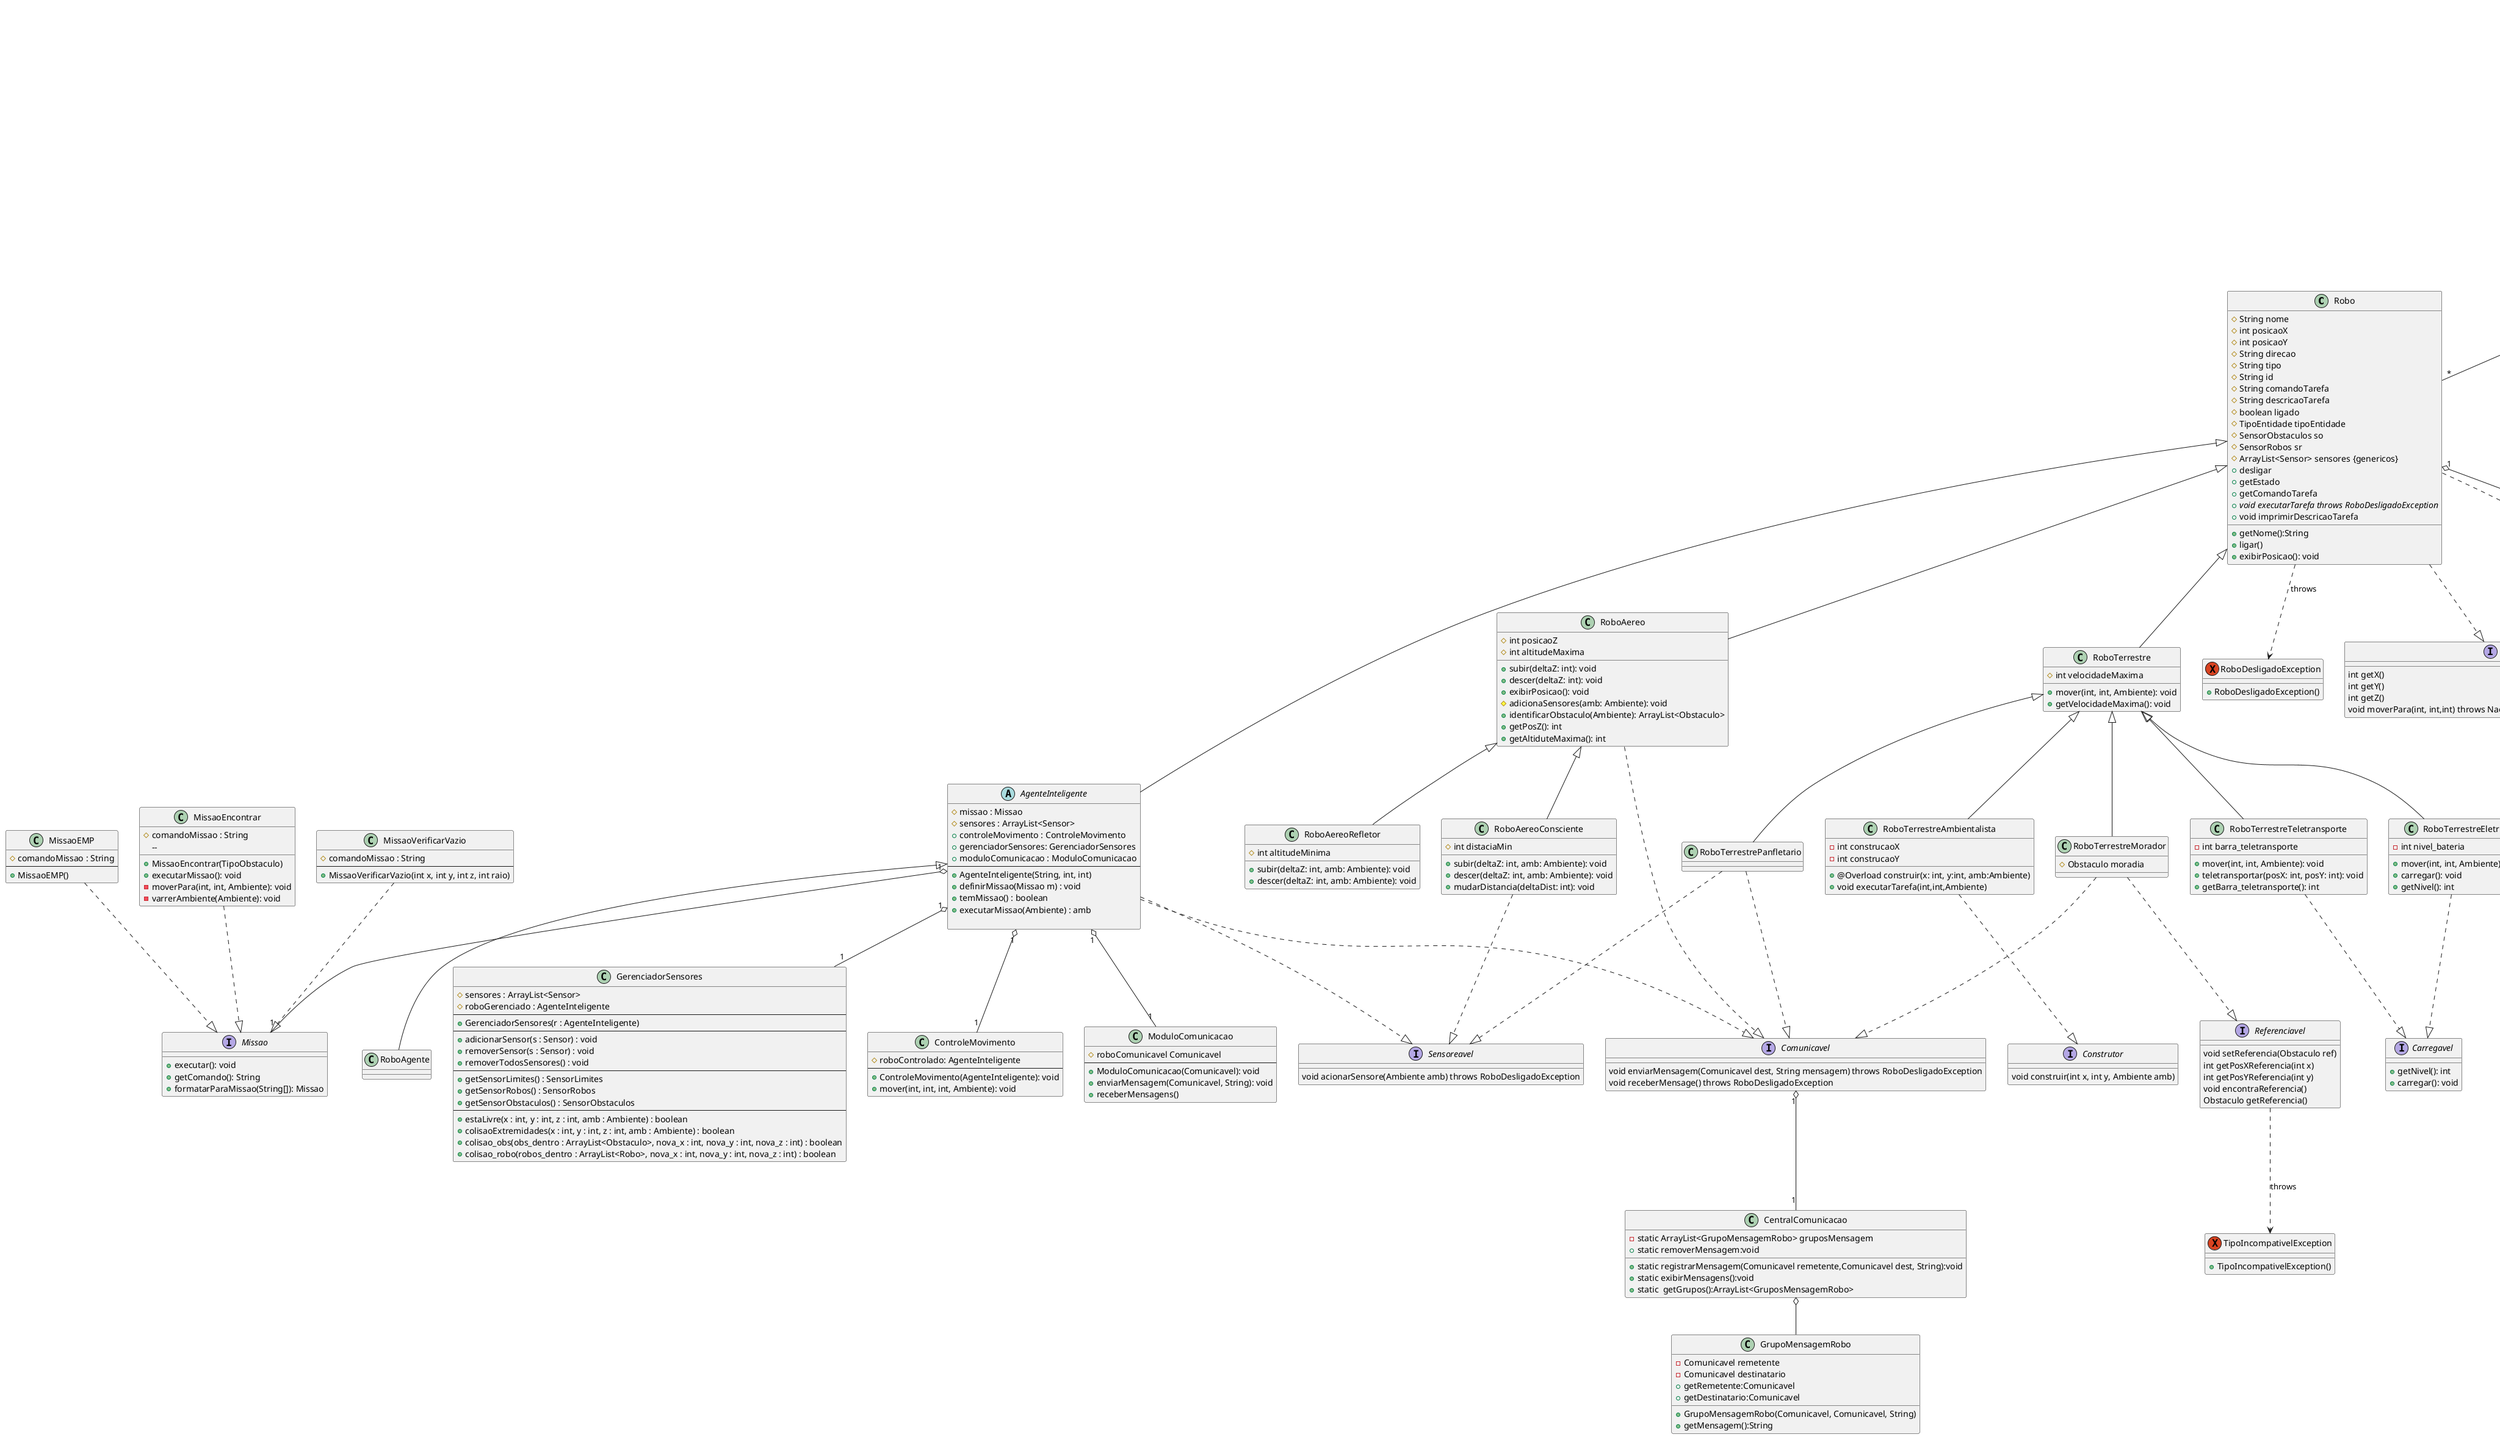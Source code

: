 @startuml
' Skin parameters for a modern look
'!theme carbon-gray

' General styling for a cleaner look


class Robo {
  #String nome
  #int posicaoX
  #int posicaoY
  #String direcao
  #String tipo
  #String id
  #String comandoTarefa
  #String descricaoTarefa
  #boolean ligado 
  #TipoEntidade tipoEntidade
  #SensorObstaculos so 
  #SensorRobos sr
  #ArrayList<Sensor> sensores {genericos}
  +getNome():String
  +ligar()
  +desligar
  +getEstado
  +getComandoTarefa
  +{abstract} void executarTarefa throws RoboDesligadoException
  +void imprimirDescricaoTarefa
  +exibirPosicao(): void
}
class RoboTerrestre {
    #int velocidadeMaxima
    +mover(int, int, Ambiente): void
    +getVelocidadeMaxima(): void
}
class RoboTerrestreEletrico {
    -int nivel_bateria
    +mover(int, int, Ambiente): void
    +carregar(): void
    +getNivel(): int
}
class RoboTerrestreTeletransporte {
    -int barra_teletransporte
    +mover(int, int, Ambiente): void
    +teletransportar(posX: int, posY: int): void
    +getBarra_teletransporte(): int
}
class RoboTerrestreAmbientalista {
    -int construcaoX
    -int construcaoY
    +@Overload construir(x: int, y:int, amb:Ambiente)
    +void executarTarefa(int,int,Ambiente)
}
class RoboTerrestreMorador {
    #Obstaculo moradia
}
class RoboTerrestrePanfletario {

}
class RoboAereo {
    #int posicaoZ
    #int altitudeMaxima
    +subir(deltaZ: int): void
    +descer(deltaZ: int): void
    +exibirPosicao(): void
    #adicionaSensores(amb: Ambiente): void
    +identificarObstaculo(Ambiente): ArrayList<Obstaculo>
    +getPosZ(): int
    +getAltiduteMaxima(): int
}
class RoboAereoConsciente {
    #int distaciaMin
    +subir(deltaZ: int, amb: Ambiente): void
    +descer(deltaZ: int, amb: Ambiente): void
    +mudarDistancia(deltaDist: int): void
}
class RoboAereoRefletor {
    #int altitudeMinima
    +subir(deltaZ: int, amb: Ambiente): void
    +descer(deltaZ: int, amb: Ambiente): void
}
abstract AgenteInteligente {
    # missao : Missao
    # sensores : ArrayList<Sensor>
    + controleMovimento : ControleMovimento
    + gerenciadorSensores: GerenciadorSensores
    + moduloComunicacao : ModuloComunicacao
    --
    + AgenteInteligente(String, int, int)
    + definirMissao(Missao m) : void
    + temMissao() : boolean
    + executarMissao(Ambiente) : amb

}
class RoboAgente {

}
abstract class Sensor {
    #double raio
    +{abstract} monitorar(amb: Ambiente, posX: int, posY: int, posZ: int): void
    +getRaio(): double
}
class SensorRobos {
    #ArrayList<Robo> robos_dentro
    +monitorar(amb: Ambiente, posX: int, posY: int, posZ: int): void
    +dentro_do_raio(posX: int, posY: int, posZ: int, robo: Robo, raio: double): boolean
    +getRobos_dentro(Ambiente): ArrayList<Robo>
}
class SensorObstaculos {
    #ArrayList<Obstaculo> obstaculos_dentro
    +monitorar(Ambiente amb, int posX, int posY, int posZ): void
    #dentro_do_raio(Obstaculo obs, int posX, int posY, int posZ): boolean
    #menor_dist(posX: int, posY: int, obs: Obstaculo): double
    +getObstaculos_dentro(Ambiente): ArrayList<Obstaculo>
}
class SensorLimites {
    +monitorar(Ambiente amb, int posX, int posY, int posZ): void
    +estaDentroDosLimites(Ambiente, amb, int x, int y, int z): boolean
}
class Ambiente {
   -int largura
   -int comprimento
   -int altura
   -ArrayList<Entidades> entidades
   -TipoEntidade[][][] mapa
   -ArrayList<Obstaculo> obstaculos
   +adicionarEntidade(ent: Entidade) throws EntidadeInvalidaException: void
   +removerEntidade(e: Entidade): void
   +getEntidades(): ArrayList<Entidade>
   +dentroDosLimites(x: int, y: int, z:int):boolean
   +estaOcupado(x:int,y:int,z:int):boolean
   +moverEntidade(e:Entidade):void
   +executarSensore(roboSensoreavel: Sensoreavel):void
   +verificarColisoes() throws ColisaoException: void
   +visualizarAmbiente():void
   +getAltura(): int
   +imprimirDimensoes(): void
   +inicializarmapa():void

}
class Obstaculo {
    -int posicaoX1
    -int posicaoX2
    -int posicaoY1
    -int posicaoY2
    -int altura
    -int centroX
    -int centroY 
    -TipoObstaculo tipo
    +exibirObstaculo(): void
    +getPosicaoX1(): int
    +getPosicaoX2(): int
    +getPosicaoY1(): int
    +getPosicaoY2(): int
    +getAltura(): int
    +getTipo(): TipoObstaculo
}
class CentralComunicacao {
    -static ArrayList<GrupoMensagemRobo> gruposMensagem
    +static registrarMensagem(Comunicavel remetente,Comunicavel dest, String):void
    +static exibirMensagens():void 
    +static  getGrupos():ArrayList<GruposMensagemRobo>
    +static removerMensagem:void 
}
class GrupoMensagemRobo {
    -Comunicavel remetente
    -Comunicavel destinatario
    +GrupoMensagemRobo(Comunicavel, Comunicavel, String)
    +getRemetente:Comunicavel 
    +getDestinatario:Comunicavel 
    +getMensagem():String 
}
class GerenciadorSensores {
    # sensores : ArrayList<Sensor>
    # roboGerenciado : AgenteInteligente
    --
    + GerenciadorSensores(r : AgenteInteligente)
    --
    + adicionarSensor(s : Sensor) : void
    + removerSensor(s : Sensor) : void
    + removerTodosSensores() : void
    --
    + getSensorLimites() : SensorLimites
    + getSensorRobos() : SensorRobos
    + getSensorObstaculos() : SensorObstaculos
    --
    + estaLivre(x : int, y : int, z : int, amb : Ambiente) : boolean
    + colisaoExtremidades(x : int, y : int, z : int, amb : Ambiente) : boolean
    + colisao_obs(obs_dentro : ArrayList<Obstaculo>, nova_x : int, nova_y : int, nova_z : int) : boolean
    + colisao_robo(robos_dentro : ArrayList<Robo>, nova_x : int, nova_y : int, nova_z : int) : boolean
}
class ControleMovimento {
    #roboControlado: AgenteInteligente
    --
    + ControleMovimento(AgenteInteligente): void
    + mover(int, int, int, Ambiente): void
}
class ModuloComunicacao {
    # roboComunicavel Comunicavel
    --
    + ModuloComunicacao(Comunicavel): void
    + enviarMensagem(Comunicavel, String): void
    + receberMensagens()
}

interface Missao {
    + executar(): void
    + getComando(): String
    + formatarParaMissao(String[]): Missao
}
class MissaoEMP{
    # comandoMissao : String
    --
    + MissaoEMP()
}
class MissaoEncontrar{
    # comandoMissao : String
    -- 
    + MissaoEncontrar(TipoObstaculo)
    + executarMissao(): void
    - moverPara(int, int, Ambiente): void
    - varrerAmbiente(Ambiente): void
}
class MissaoVerificarVazio{
    # comandoMissao : String
    --
    + MissaoVerificarVazio(int x, int y, int z, int raio)
}


enum TipoObstaculo {
    MURO,
    MEGAMURO,
    ARVORE,
    ARBUSTO,
    PREDIO;
}
enum TipoEntidade{
    VAZIO('-'),
    OBSTACULO('#'),
    ROBO('@'),
    DESCONHECIDO('?');
}
interface Entidade {
    int getX()
    int getY()
    int getZ()
    void moverPara(int, int,int) throws NaoAereoException, RoboDesligadoException
}
interface Comunicavel {
    void enviarMensagem(Comunicavel dest, String mensagem) throws RoboDesligadoException
    void receberMensage() throws RoboDesligadoException
}
interface Sensoreavel {
    void acionarSensore(Ambiente amb) throws RoboDesligadoException
}
interface Construtor {
    void construir(int x, int y, Ambiente amb)
}
interface Referenciavel {
    void setReferencia(Obstaculo ref)
    int getPosXReferencia(int x)
    int getPosYReferencia(int y)
    void encontraReferencia()
    Obstaculo getReferencia()
}
interface Carregavel{
    +getNivel(): int
    +carregar(): void
}
exception ColisaoException {
    +ColisaoException()
}
exception RoboDesligadoException {
    +RoboDesligadoException()
}
exception NaoAereoException {
    +NaoAereoException()
}
exception EntidadeInvalidaException {
    +EntidadeInvalidaException()
}
exception TipoIncompativelException {
    +TipoIncompativelException()
}


Referenciavel ..> TipoIncompativelException : «throws» 
Comunicavel "1" o-- "1" CentralComunicacao
CentralComunicacao o-- GrupoMensagemRobo
Ambiente ..> ColisaoException : «throws» 
Ambiente ..> EntidadeInvalidaException : «throws» 
Robo ..> NaoAereoException : «throws» 
Robo ..> RoboDesligadoException : «throws» 
RoboTerrestreEletrico ..|> Carregavel
RoboTerrestreTeletransporte ..|> Carregavel
RoboTerrestrePanfletario ..|> Comunicavel
RoboTerrestrePanfletario..|> Sensoreavel
RoboAereo ..|> Comunicavel
RoboAereoConsciente ..|> Sensoreavel
RoboTerrestreMorador ..|> Referenciavel
RoboTerrestreMorador ..|> Comunicavel
RoboTerrestreAmbientalista ..|> Construtor
AgenteInteligente ..|> Sensoreavel
AgenteInteligente ..|> Comunicavel
AgenteInteligente "1" o-- "1" ControleMovimento
AgenteInteligente "1" o-- "1" GerenciadorSensores 
AgenteInteligente "1" o-- "1" ModuloComunicacao
AgenteInteligente "1" o-- "1" Missao
AgenteInteligente <|-- RoboAgente
Robo <|-- AgenteInteligente
Robo ..|> Entidade
Sensor <|-- SensorObstaculos
Sensor <|-- SensorLimites
Sensor <|-- SensorRobos
Ambiente --> Sensor
Ambiente "1" o-- "*" Robo
Ambiente "1" o-- "*" Obstaculo
Robo "1" o-- "*" Sensor
RoboAereo <|-- RoboAereoRefletor
RoboAereo <|-- RoboAereoConsciente
RoboTerrestre <|-- RoboTerrestreTeletransporte
RoboTerrestre <|-- RoboTerrestreEletrico
RoboTerrestre <|-- RoboTerrestreAmbientalista
RoboTerrestre <|-- RoboTerrestreMorador
RoboTerrestre <|-- RoboTerrestrePanfletario
Robo <|-- RoboAereo
Robo <|-- RoboTerrestre
Obstaculo ..> TipoObstaculo
Entidade ..>TipoEntidade
MissaoEMP ..|> Missao
MissaoEncontrar ..|> Missao
MissaoVerificarVazio ..|> Missao
@enduml
